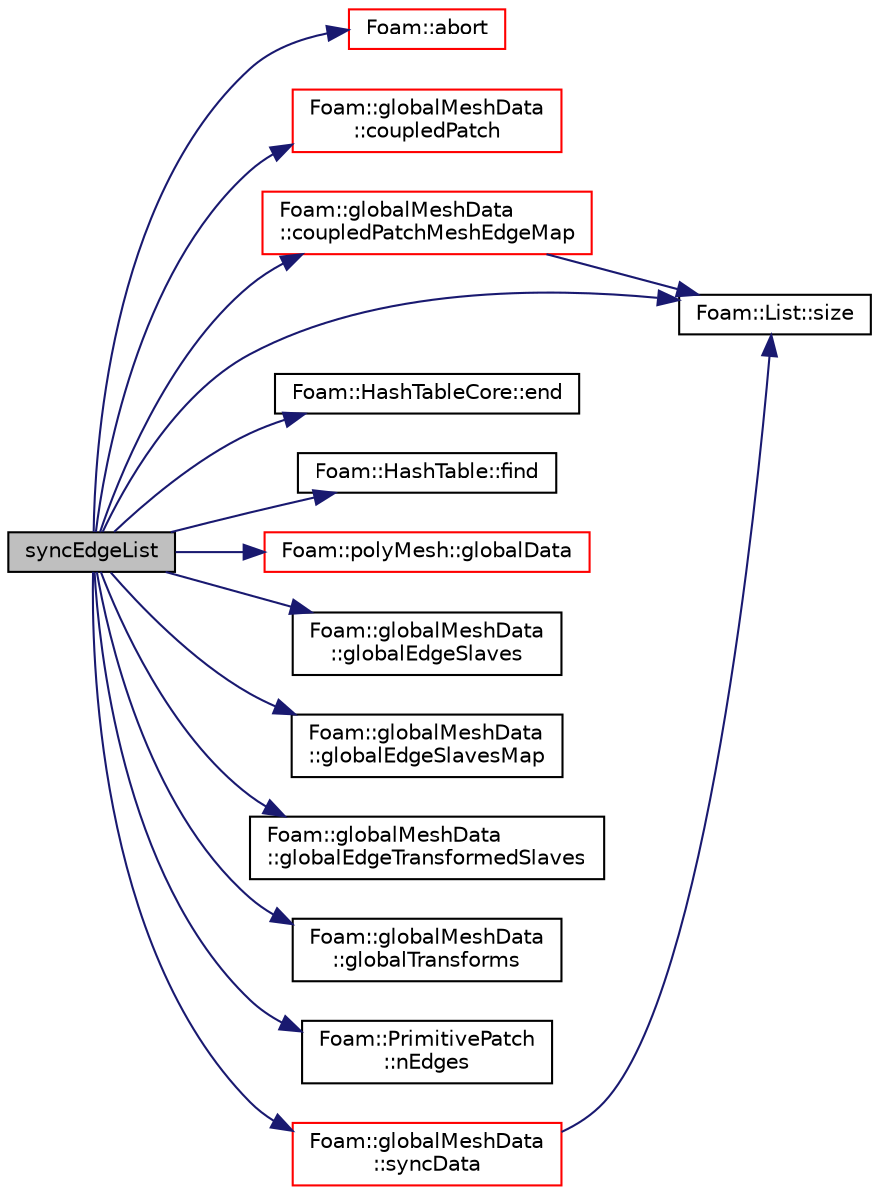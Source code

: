 digraph "syncEdgeList"
{
  bgcolor="transparent";
  edge [fontname="Helvetica",fontsize="10",labelfontname="Helvetica",labelfontsize="10"];
  node [fontname="Helvetica",fontsize="10",shape=record];
  rankdir="LR";
  Node1 [label="syncEdgeList",height=0.2,width=0.4,color="black", fillcolor="grey75", style="filled", fontcolor="black"];
  Node1 -> Node2 [color="midnightblue",fontsize="10",style="solid",fontname="Helvetica"];
  Node2 [label="Foam::abort",height=0.2,width=0.4,color="red",URL="$a10725.html#a447107a607d03e417307c203fa5fb44b"];
  Node1 -> Node3 [color="midnightblue",fontsize="10",style="solid",fontname="Helvetica"];
  Node3 [label="Foam::globalMeshData\l::coupledPatch",height=0.2,width=0.4,color="red",URL="$a00933.html#afbcae5ee9ab7ebe172d3809f611d745d",tooltip="Return patch of all coupled faces. "];
  Node1 -> Node4 [color="midnightblue",fontsize="10",style="solid",fontname="Helvetica"];
  Node4 [label="Foam::globalMeshData\l::coupledPatchMeshEdgeMap",height=0.2,width=0.4,color="red",URL="$a00933.html#a68fe01255a021a4fae072146a6274076",tooltip="Return map from mesh edges to coupledPatch edges. "];
  Node4 -> Node5 [color="midnightblue",fontsize="10",style="solid",fontname="Helvetica"];
  Node5 [label="Foam::List::size",height=0.2,width=0.4,color="black",URL="$a01364.html#a8a5f6fa29bd4b500caf186f60245b384",tooltip="Override size to be inconsistent with allocated storage. "];
  Node1 -> Node6 [color="midnightblue",fontsize="10",style="solid",fontname="Helvetica"];
  Node6 [label="Foam::HashTableCore::end",height=0.2,width=0.4,color="black",URL="$a00985.html#a540580a296c0ff351686ceb4f27b6fe6",tooltip="iteratorEnd set to beyond the end of any HashTable "];
  Node1 -> Node7 [color="midnightblue",fontsize="10",style="solid",fontname="Helvetica"];
  Node7 [label="Foam::HashTable::find",height=0.2,width=0.4,color="black",URL="$a00984.html#a76b2c74ebd9f33fa9f76261b027ffc11",tooltip="Find and return an iterator set at the hashedEntry. "];
  Node1 -> Node8 [color="midnightblue",fontsize="10",style="solid",fontname="Helvetica"];
  Node8 [label="Foam::polyMesh::globalData",height=0.2,width=0.4,color="red",URL="$a01916.html#ad152d9d2d71b7bb6ab77c5ef580cb8ee",tooltip="Return parallel info. "];
  Node1 -> Node9 [color="midnightblue",fontsize="10",style="solid",fontname="Helvetica"];
  Node9 [label="Foam::globalMeshData\l::globalEdgeSlaves",height=0.2,width=0.4,color="black",URL="$a00933.html#a2fe434058aaa65022a8f6784f9c20cfa"];
  Node1 -> Node10 [color="midnightblue",fontsize="10",style="solid",fontname="Helvetica"];
  Node10 [label="Foam::globalMeshData\l::globalEdgeSlavesMap",height=0.2,width=0.4,color="black",URL="$a00933.html#a067b1361a138e9d2c68277599f43ebe6"];
  Node1 -> Node11 [color="midnightblue",fontsize="10",style="solid",fontname="Helvetica"];
  Node11 [label="Foam::globalMeshData\l::globalEdgeTransformedSlaves",height=0.2,width=0.4,color="black",URL="$a00933.html#a2c591aed92bccffe0d99b4f1b45a5de0"];
  Node1 -> Node12 [color="midnightblue",fontsize="10",style="solid",fontname="Helvetica"];
  Node12 [label="Foam::globalMeshData\l::globalTransforms",height=0.2,width=0.4,color="black",URL="$a00933.html#a6c50db3dabc2d62e0af8cce92919e697",tooltip="Global transforms numbering. "];
  Node1 -> Node13 [color="midnightblue",fontsize="10",style="solid",fontname="Helvetica"];
  Node13 [label="Foam::PrimitivePatch\l::nEdges",height=0.2,width=0.4,color="black",URL="$a01970.html#a1db9478309c639504a743b7b194226f4",tooltip="Return number of edges in patch. "];
  Node1 -> Node5 [color="midnightblue",fontsize="10",style="solid",fontname="Helvetica"];
  Node1 -> Node14 [color="midnightblue",fontsize="10",style="solid",fontname="Helvetica"];
  Node14 [label="Foam::globalMeshData\l::syncData",height=0.2,width=0.4,color="red",URL="$a00933.html#a81fffc5ec4bfe50dd3ba0a3ca38ee2f1",tooltip="Helper: synchronise data with transforms. "];
  Node14 -> Node5 [color="midnightblue",fontsize="10",style="solid",fontname="Helvetica"];
}

